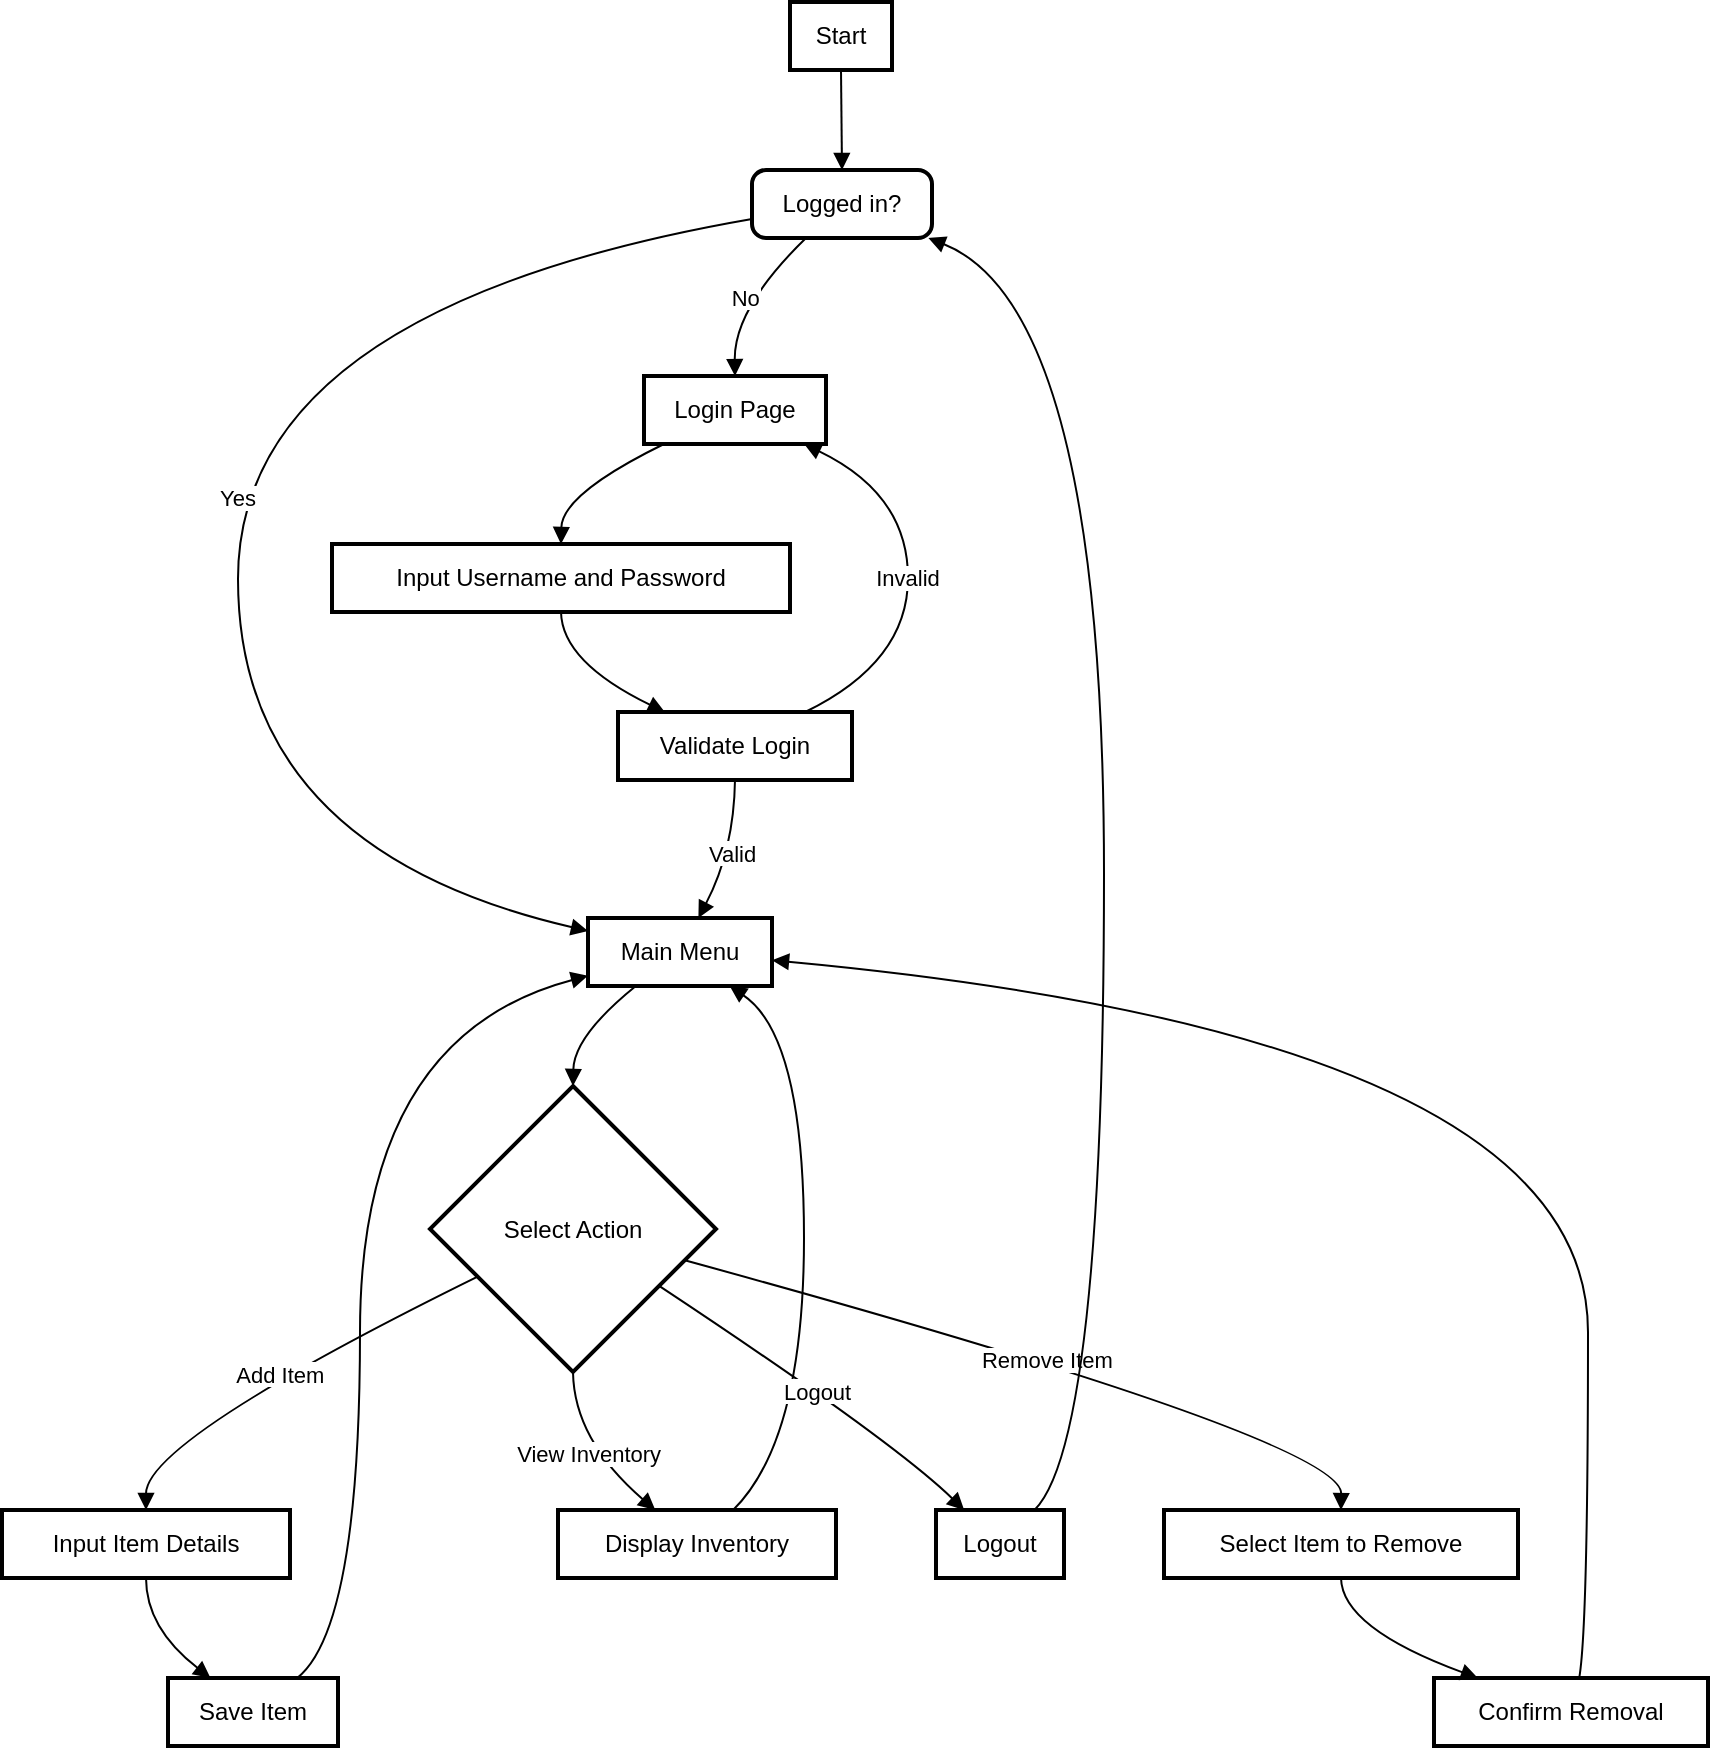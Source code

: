<mxfile version="24.6.4" type="github">
  <diagram name="Page-1" id="3gt5onoUfku_GFuWejce">
    <mxGraphModel>
      <root>
        <mxCell id="0" />
        <mxCell id="1" parent="0" />
        <mxCell id="2" value="Start" style="whiteSpace=wrap;strokeWidth=2;" vertex="1" parent="1">
          <mxGeometry x="394" width="51" height="34" as="geometry" />
        </mxCell>
        <mxCell id="3" value="Logged in?" style="rounded=1;absoluteArcSize=1;arcSize=14;whiteSpace=wrap;strokeWidth=2;" vertex="1" parent="1">
          <mxGeometry x="375" y="84" width="90" height="34" as="geometry" />
        </mxCell>
        <mxCell id="4" value="Main Menu" style="whiteSpace=wrap;strokeWidth=2;" vertex="1" parent="1">
          <mxGeometry x="293" y="458" width="92" height="34" as="geometry" />
        </mxCell>
        <mxCell id="5" value="Select Action" style="rhombus;strokeWidth=2;whiteSpace=wrap;" vertex="1" parent="1">
          <mxGeometry x="214" y="542" width="143" height="143" as="geometry" />
        </mxCell>
        <mxCell id="6" value="Input Item Details" style="whiteSpace=wrap;strokeWidth=2;" vertex="1" parent="1">
          <mxGeometry y="754" width="144" height="34" as="geometry" />
        </mxCell>
        <mxCell id="7" value="Select Item to Remove" style="whiteSpace=wrap;strokeWidth=2;" vertex="1" parent="1">
          <mxGeometry x="581" y="754" width="177" height="34" as="geometry" />
        </mxCell>
        <mxCell id="8" value="Save Item" style="whiteSpace=wrap;strokeWidth=2;" vertex="1" parent="1">
          <mxGeometry x="83" y="838" width="85" height="34" as="geometry" />
        </mxCell>
        <mxCell id="9" value="Confirm Removal" style="whiteSpace=wrap;strokeWidth=2;" vertex="1" parent="1">
          <mxGeometry x="716" y="838" width="137" height="34" as="geometry" />
        </mxCell>
        <mxCell id="10" value="Display Inventory" style="whiteSpace=wrap;strokeWidth=2;" vertex="1" parent="1">
          <mxGeometry x="278" y="754" width="139" height="34" as="geometry" />
        </mxCell>
        <mxCell id="11" value="Logout" style="whiteSpace=wrap;strokeWidth=2;" vertex="1" parent="1">
          <mxGeometry x="467" y="754" width="64" height="34" as="geometry" />
        </mxCell>
        <mxCell id="12" value="Login Page" style="whiteSpace=wrap;strokeWidth=2;" vertex="1" parent="1">
          <mxGeometry x="321" y="187" width="91" height="34" as="geometry" />
        </mxCell>
        <mxCell id="13" value="Input Username and Password" style="whiteSpace=wrap;strokeWidth=2;" vertex="1" parent="1">
          <mxGeometry x="165" y="271" width="229" height="34" as="geometry" />
        </mxCell>
        <mxCell id="14" value="Validate Login" style="whiteSpace=wrap;strokeWidth=2;" vertex="1" parent="1">
          <mxGeometry x="308" y="355" width="117" height="34" as="geometry" />
        </mxCell>
        <mxCell id="15" value="" style="curved=1;startArrow=none;endArrow=block;exitX=0.5;exitY=1;entryX=0.5;entryY=0;" edge="1" parent="1" source="2" target="3">
          <mxGeometry relative="1" as="geometry">
            <Array as="points" />
          </mxGeometry>
        </mxCell>
        <mxCell id="16" value="Yes" style="curved=1;startArrow=none;endArrow=block;exitX=0;exitY=0.72;entryX=0;entryY=0.19;" edge="1" parent="1" source="3" target="4">
          <mxGeometry relative="1" as="geometry">
            <Array as="points">
              <mxPoint x="118" y="153" />
              <mxPoint x="118" y="424" />
            </Array>
          </mxGeometry>
        </mxCell>
        <mxCell id="17" value="" style="curved=1;startArrow=none;endArrow=block;exitX=0.26;exitY=1;entryX=0.5;entryY=0;" edge="1" parent="1" source="4" target="5">
          <mxGeometry relative="1" as="geometry">
            <Array as="points">
              <mxPoint x="286" y="517" />
            </Array>
          </mxGeometry>
        </mxCell>
        <mxCell id="18" value="Add Item" style="curved=1;startArrow=none;endArrow=block;exitX=0;exitY=0.75;entryX=0.5;entryY=0;" edge="1" parent="1" source="5" target="6">
          <mxGeometry relative="1" as="geometry">
            <Array as="points">
              <mxPoint x="72" y="719" />
            </Array>
          </mxGeometry>
        </mxCell>
        <mxCell id="19" value="Remove Item" style="curved=1;startArrow=none;endArrow=block;exitX=1;exitY=0.64;entryX=0.5;entryY=0;" edge="1" parent="1" source="5" target="7">
          <mxGeometry relative="1" as="geometry">
            <Array as="points">
              <mxPoint x="670" y="719" />
            </Array>
          </mxGeometry>
        </mxCell>
        <mxCell id="20" value="" style="curved=1;startArrow=none;endArrow=block;exitX=0.5;exitY=1;entryX=0.25;entryY=0;" edge="1" parent="1" source="6" target="8">
          <mxGeometry relative="1" as="geometry">
            <Array as="points">
              <mxPoint x="72" y="813" />
            </Array>
          </mxGeometry>
        </mxCell>
        <mxCell id="21" value="" style="curved=1;startArrow=none;endArrow=block;exitX=0.5;exitY=1;entryX=0.16;entryY=0;" edge="1" parent="1" source="7" target="9">
          <mxGeometry relative="1" as="geometry">
            <Array as="points">
              <mxPoint x="670" y="813" />
            </Array>
          </mxGeometry>
        </mxCell>
        <mxCell id="22" value="" style="curved=1;startArrow=none;endArrow=block;exitX=0.76;exitY=0;entryX=0;entryY=0.85;" edge="1" parent="1" source="8" target="4">
          <mxGeometry relative="1" as="geometry">
            <Array as="points">
              <mxPoint x="179" y="813" />
              <mxPoint x="179" y="517" />
            </Array>
          </mxGeometry>
        </mxCell>
        <mxCell id="23" value="" style="curved=1;startArrow=none;endArrow=block;exitX=0.53;exitY=0;entryX=1;entryY=0.62;" edge="1" parent="1" source="9" target="4">
          <mxGeometry relative="1" as="geometry">
            <Array as="points">
              <mxPoint x="793" y="813" />
              <mxPoint x="793" y="517" />
            </Array>
          </mxGeometry>
        </mxCell>
        <mxCell id="24" value="View Inventory" style="curved=1;startArrow=none;endArrow=block;exitX=0.5;exitY=1;entryX=0.35;entryY=0;" edge="1" parent="1" source="5" target="10">
          <mxGeometry relative="1" as="geometry">
            <Array as="points">
              <mxPoint x="286" y="719" />
            </Array>
          </mxGeometry>
        </mxCell>
        <mxCell id="25" value="" style="curved=1;startArrow=none;endArrow=block;exitX=0.63;exitY=0;entryX=0.77;entryY=1;" edge="1" parent="1" source="10" target="4">
          <mxGeometry relative="1" as="geometry">
            <Array as="points">
              <mxPoint x="401" y="719" />
              <mxPoint x="401" y="517" />
            </Array>
          </mxGeometry>
        </mxCell>
        <mxCell id="26" value="Logout" style="curved=1;startArrow=none;endArrow=block;exitX=1;exitY=0.83;entryX=0.22;entryY=0;" edge="1" parent="1" source="5" target="11">
          <mxGeometry relative="1" as="geometry">
            <Array as="points">
              <mxPoint x="445" y="719" />
            </Array>
          </mxGeometry>
        </mxCell>
        <mxCell id="27" value="" style="curved=1;startArrow=none;endArrow=block;exitX=0.77;exitY=0;entryX=0.98;entryY=1;" edge="1" parent="1" source="11" target="3">
          <mxGeometry relative="1" as="geometry">
            <Array as="points">
              <mxPoint x="551" y="719" />
              <mxPoint x="551" y="153" />
            </Array>
          </mxGeometry>
        </mxCell>
        <mxCell id="28" value="No" style="curved=1;startArrow=none;endArrow=block;exitX=0.3;exitY=1;entryX=0.5;entryY=0;" edge="1" parent="1" source="3" target="12">
          <mxGeometry relative="1" as="geometry">
            <Array as="points">
              <mxPoint x="366" y="153" />
            </Array>
          </mxGeometry>
        </mxCell>
        <mxCell id="29" value="" style="curved=1;startArrow=none;endArrow=block;exitX=0.11;exitY=1;entryX=0.5;entryY=0;" edge="1" parent="1" source="12" target="13">
          <mxGeometry relative="1" as="geometry">
            <Array as="points">
              <mxPoint x="280" y="246" />
            </Array>
          </mxGeometry>
        </mxCell>
        <mxCell id="30" value="" style="curved=1;startArrow=none;endArrow=block;exitX=0.5;exitY=1;entryX=0.2;entryY=0;" edge="1" parent="1" source="13" target="14">
          <mxGeometry relative="1" as="geometry">
            <Array as="points">
              <mxPoint x="280" y="330" />
            </Array>
          </mxGeometry>
        </mxCell>
        <mxCell id="31" value="Valid" style="curved=1;startArrow=none;endArrow=block;exitX=0.5;exitY=1;entryX=0.6;entryY=0;" edge="1" parent="1" source="14" target="4">
          <mxGeometry relative="1" as="geometry">
            <Array as="points">
              <mxPoint x="366" y="424" />
            </Array>
          </mxGeometry>
        </mxCell>
        <mxCell id="32" value="Invalid" style="curved=1;startArrow=none;endArrow=block;exitX=0.8;exitY=0;entryX=0.88;entryY=1;" edge="1" parent="1" source="14" target="12">
          <mxGeometry relative="1" as="geometry">
            <Array as="points">
              <mxPoint x="453" y="330" />
              <mxPoint x="453" y="246" />
            </Array>
          </mxGeometry>
        </mxCell>
      </root>
    </mxGraphModel>
  </diagram>
</mxfile>
